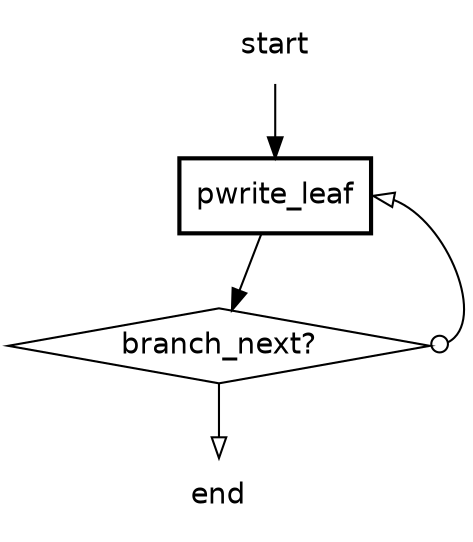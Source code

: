 digraph SCGraph {
  graph [fontname="helvetica"];
  node  [fontname="helvetica"];
  edge  [fontname="helvetica"];
  start [shape=plaintext];
  start -> pwrite_leaf;
  end [shape=plaintext];
  pwrite_leaf [shape=box,style=bold];
  pwrite_leaf -> branch_next;
  branch_next [shape=diamond,label="branch_next?"];
  branch_next:e -> pwrite_leaf:e [arrowhead=empty,dir=both,arrowtail=odot];
  branch_next -> end [arrowhead=empty];
}
